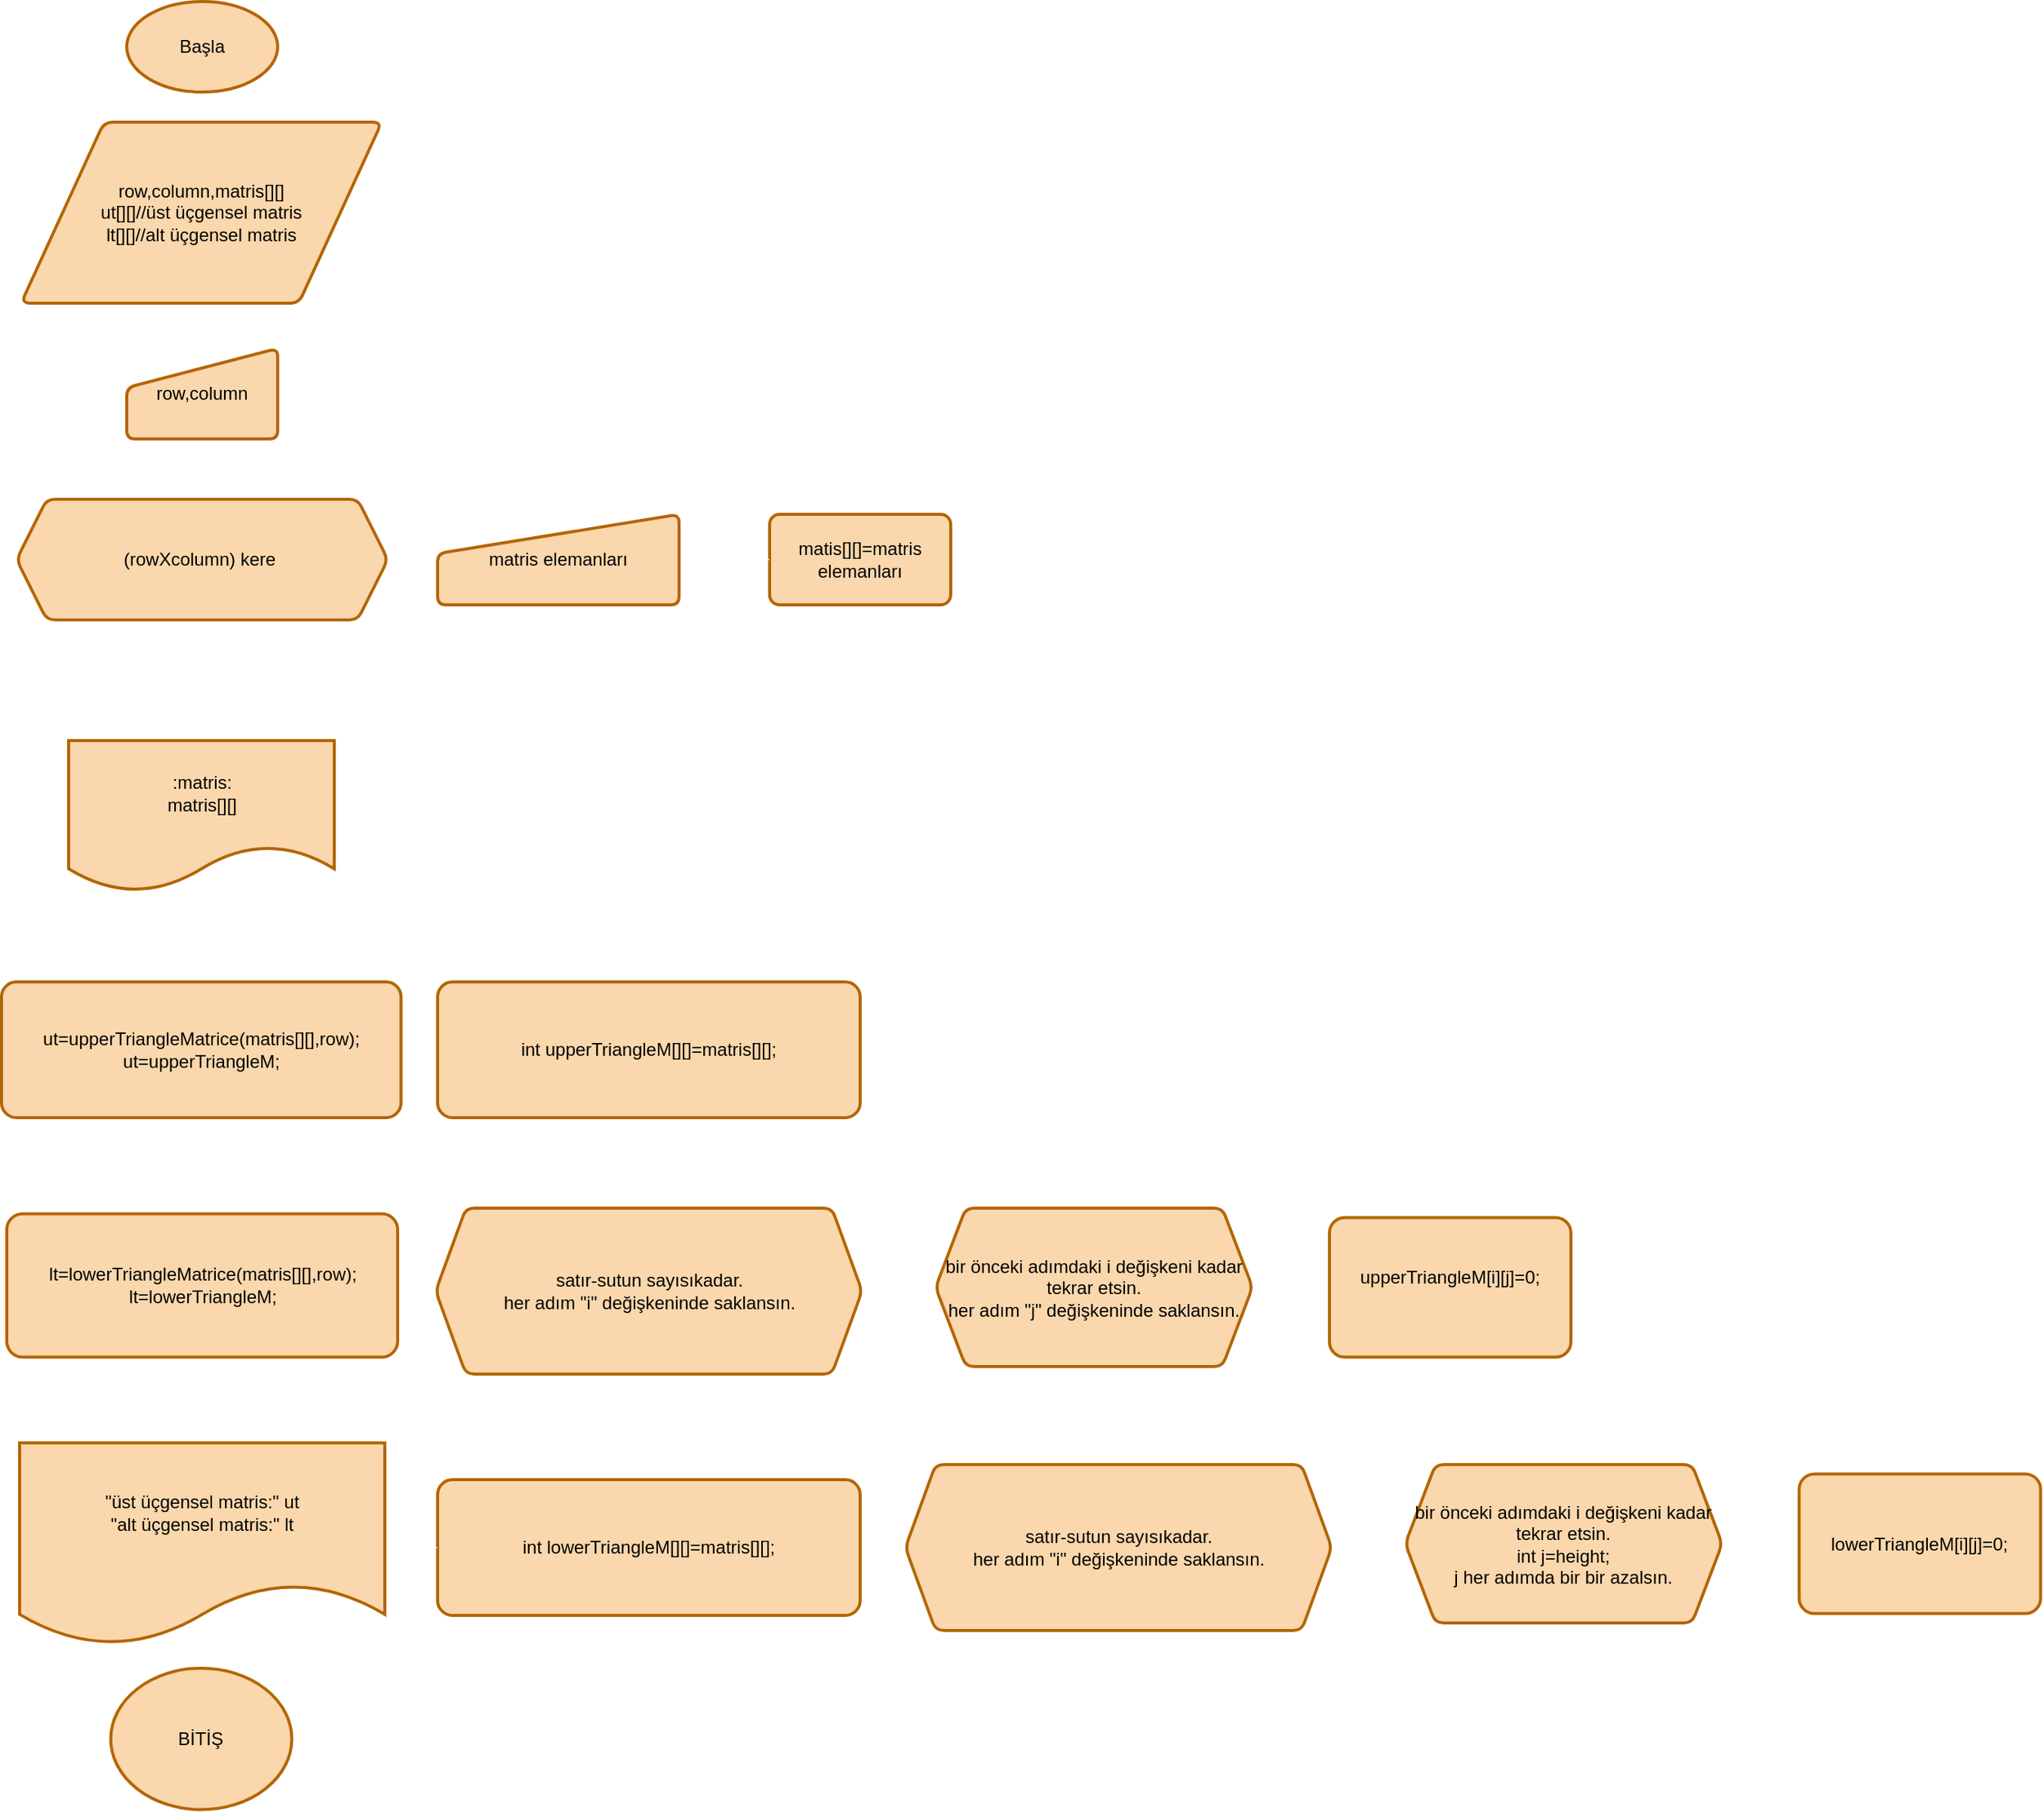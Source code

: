 <mxfile>
    <diagram id="DscPi766d_rPHWtpdvJq" name="Page-1">
        <mxGraphModel dx="440" dy="1436" grid="1" gridSize="10" guides="1" tooltips="1" connect="1" arrows="1" fold="1" page="1" pageScale="1" pageWidth="827" pageHeight="1169" math="0" shadow="0">
            <root>
                <mxCell id="0"/>
                <mxCell id="1" parent="0"/>
                <mxCell id="12" value="" style="edgeStyle=none;html=1;fontColor=#000000;strokeColor=#FFFFFF;" parent="1" source="2" target="11" edge="1">
                    <mxGeometry relative="1" as="geometry"/>
                </mxCell>
                <mxCell id="2" value="&lt;font color=&quot;#000000&quot;&gt;Başla&lt;/font&gt;" style="strokeWidth=2;html=1;shape=mxgraph.flowchart.start_1;whiteSpace=wrap;fillColor=#fad7ac;strokeColor=#b46504;" parent="1" vertex="1">
                    <mxGeometry x="364" y="-30" width="100" height="60" as="geometry"/>
                </mxCell>
                <mxCell id="8" value="" style="edgeStyle=none;html=1;fontColor=#000000;strokeColor=#FFFFFF;" parent="1" source="3" target="7" edge="1">
                    <mxGeometry relative="1" as="geometry"/>
                </mxCell>
                <mxCell id="3" value="&lt;font color=&quot;#000000&quot;&gt;row,column&lt;/font&gt;" style="html=1;strokeWidth=2;shape=manualInput;whiteSpace=wrap;rounded=1;size=26;arcSize=11;fillColor=#fad7ac;strokeColor=#b46504;" parent="1" vertex="1">
                    <mxGeometry x="364" y="200" width="100" height="60" as="geometry"/>
                </mxCell>
                <mxCell id="17" value="" style="edgeStyle=none;html=1;fontColor=#000000;strokeColor=#FFFFFF;" parent="1" source="5" edge="1">
                    <mxGeometry relative="1" as="geometry">
                        <mxPoint x="850" y="280" as="targetPoint"/>
                    </mxGeometry>
                </mxCell>
                <mxCell id="5" value="&lt;font color=&quot;#000000&quot;&gt;matis[][]=matris elemanları&lt;/font&gt;" style="whiteSpace=wrap;html=1;fillColor=#fad7ac;strokeColor=#b46504;strokeWidth=2;rounded=1;arcSize=11;" parent="1" vertex="1">
                    <mxGeometry x="790" y="310" width="120" height="60" as="geometry"/>
                </mxCell>
                <mxCell id="10" value="" style="edgeStyle=none;html=1;fontColor=#000000;strokeColor=#FFFFFF;" parent="1" source="7" target="9" edge="1">
                    <mxGeometry relative="1" as="geometry"/>
                </mxCell>
                <mxCell id="20" value="" style="edgeStyle=none;html=1;fontColor=#000000;strokeColor=#FFFFFF;" parent="1" source="7" target="19" edge="1">
                    <mxGeometry relative="1" as="geometry"/>
                </mxCell>
                <mxCell id="7" value="&lt;font color=&quot;#000000&quot;&gt;(rowXcolumn) kere&amp;nbsp;&lt;/font&gt;" style="shape=hexagon;perimeter=hexagonPerimeter2;whiteSpace=wrap;html=1;fixedSize=1;fillColor=#fad7ac;strokeColor=#b46504;strokeWidth=2;rounded=1;arcSize=11;" parent="1" vertex="1">
                    <mxGeometry x="291" y="300" width="246" height="80" as="geometry"/>
                </mxCell>
                <mxCell id="15" value="" style="edgeStyle=none;html=1;fontColor=#000000;strokeColor=#FFFFFF;" parent="1" source="9" target="5" edge="1">
                    <mxGeometry relative="1" as="geometry"/>
                </mxCell>
                <mxCell id="9" value="&lt;font color=&quot;#000000&quot;&gt;matris elemanları&lt;br&gt;&lt;/font&gt;" style="html=1;strokeWidth=2;shape=manualInput;whiteSpace=wrap;rounded=1;size=26;arcSize=11;labelBackgroundColor=none;fillColor=#fad7ac;strokeColor=#b46504;" parent="1" vertex="1">
                    <mxGeometry x="570" y="310" width="160" height="60" as="geometry"/>
                </mxCell>
                <mxCell id="13" value="" style="edgeStyle=none;html=1;fontColor=#000000;strokeColor=#FFFFFF;" parent="1" source="11" target="3" edge="1">
                    <mxGeometry relative="1" as="geometry"/>
                </mxCell>
                <mxCell id="11" value="&lt;font color=&quot;#000000&quot;&gt;row,column,matris[][]&lt;br&gt;ut[][]//üst üçgensel matris&lt;br&gt;lt[][]//alt üçgensel matris&lt;br&gt;&lt;/font&gt;" style="shape=parallelogram;html=1;strokeWidth=2;perimeter=parallelogramPerimeter;whiteSpace=wrap;rounded=1;arcSize=12;size=0.23;labelBackgroundColor=none;fillColor=#fad7ac;strokeColor=#b46504;" parent="1" vertex="1">
                    <mxGeometry x="294" y="50" width="239" height="120" as="geometry"/>
                </mxCell>
                <mxCell id="18" value="" style="edgeStyle=none;html=1;fontColor=#000000;strokeColor=#FFFFFF;" parent="1" edge="1">
                    <mxGeometry relative="1" as="geometry">
                        <mxPoint x="850" y="280" as="sourcePoint"/>
                        <mxPoint x="410" y="280" as="targetPoint"/>
                    </mxGeometry>
                </mxCell>
                <mxCell id="22" value="" style="edgeStyle=none;html=1;fontColor=#000000;strokeColor=#FFFFFF;" parent="1" source="19" target="21" edge="1">
                    <mxGeometry relative="1" as="geometry"/>
                </mxCell>
                <mxCell id="19" value="&lt;font color=&quot;#000000&quot;&gt;:matris:&lt;br&gt;matris[][]&lt;/font&gt;" style="shape=document;whiteSpace=wrap;html=1;boundedLbl=1;fillColor=#fad7ac;strokeColor=#b46504;strokeWidth=2;rounded=1;arcSize=11;" parent="1" vertex="1">
                    <mxGeometry x="325.5" y="460" width="176" height="100" as="geometry"/>
                </mxCell>
                <mxCell id="24" value="" style="edgeStyle=none;html=1;strokeColor=#FFFFFF;" edge="1" parent="1" source="21" target="23">
                    <mxGeometry relative="1" as="geometry"/>
                </mxCell>
                <mxCell id="38" value="" style="edgeStyle=none;html=1;fontColor=#000000;strokeColor=#FFFFFF;" edge="1" parent="1" source="21" target="37">
                    <mxGeometry relative="1" as="geometry"/>
                </mxCell>
                <mxCell id="21" value="&lt;font color=&quot;#000000&quot;&gt;ut=upperTriangleMatrice(matris[][],row);&lt;br&gt;&lt;/font&gt;&lt;span style=&quot;color: rgb(0 , 0 , 0)&quot;&gt;ut=upperTriangleM;&lt;/span&gt;&lt;font color=&quot;#000000&quot;&gt;&lt;br&gt;&lt;/font&gt;" style="whiteSpace=wrap;html=1;fillColor=#fad7ac;strokeColor=#b46504;strokeWidth=2;rounded=1;arcSize=11;" parent="1" vertex="1">
                    <mxGeometry x="281" y="620" width="264.75" height="90" as="geometry"/>
                </mxCell>
                <mxCell id="32" value="" style="edgeStyle=none;html=1;fontColor=#000000;strokeColor=#FFFFFF;" edge="1" parent="1" source="23" target="31">
                    <mxGeometry relative="1" as="geometry"/>
                </mxCell>
                <mxCell id="23" value="&lt;font color=&quot;#000000&quot;&gt;int upperTriangleM[][]=matris[][];&lt;/font&gt;" style="whiteSpace=wrap;html=1;fillColor=#fad7ac;strokeColor=#b46504;strokeWidth=2;rounded=1;arcSize=11;" vertex="1" parent="1">
                    <mxGeometry x="570" y="620" width="280" height="90" as="geometry"/>
                </mxCell>
                <mxCell id="34" value="" style="edgeStyle=none;html=1;fontColor=#000000;strokeColor=#FFFFFF;" edge="1" parent="1" source="31" target="33">
                    <mxGeometry relative="1" as="geometry"/>
                </mxCell>
                <mxCell id="31" value="&lt;font color=&quot;#000000&quot;&gt;satır-sutun sayısıkadar.&lt;br&gt;her adım &quot;i&quot; değişkeninde saklansın.&lt;br&gt;&lt;/font&gt;" style="shape=hexagon;perimeter=hexagonPerimeter2;whiteSpace=wrap;html=1;fixedSize=1;fillColor=#fad7ac;strokeColor=#b46504;strokeWidth=2;rounded=1;arcSize=11;" vertex="1" parent="1">
                    <mxGeometry x="568.75" y="770" width="282.5" height="110" as="geometry"/>
                </mxCell>
                <mxCell id="36" value="" style="edgeStyle=none;html=1;fontColor=#000000;strokeColor=#FFFFFF;" edge="1" parent="1" source="33" target="35">
                    <mxGeometry relative="1" as="geometry"/>
                </mxCell>
                <mxCell id="33" value="&lt;font color=&quot;#000000&quot;&gt;bir önceki adımdaki i değişkeni kadar tekrar etsin.&lt;br&gt;her adım &quot;j&quot; değişkeninde saklansın.&lt;br&gt;&lt;/font&gt;" style="shape=hexagon;perimeter=hexagonPerimeter2;whiteSpace=wrap;html=1;fixedSize=1;fillColor=#fad7ac;strokeColor=#b46504;strokeWidth=2;rounded=1;arcSize=11;" vertex="1" parent="1">
                    <mxGeometry x="900" y="770" width="210" height="105" as="geometry"/>
                </mxCell>
                <mxCell id="46" value="" style="edgeStyle=none;html=1;fontColor=#000000;strokeColor=#FFFFFF;" edge="1" parent="1" source="35">
                    <mxGeometry relative="1" as="geometry">
                        <mxPoint x="1241" y="740" as="targetPoint"/>
                    </mxGeometry>
                </mxCell>
                <mxCell id="57" value="" style="edgeStyle=none;html=1;fontColor=#000000;strokeColor=#FFFFFF;" edge="1" parent="1" source="35">
                    <mxGeometry relative="1" as="geometry">
                        <mxPoint x="1241" y="900" as="targetPoint"/>
                    </mxGeometry>
                </mxCell>
                <mxCell id="35" value="&lt;font color=&quot;#000000&quot;&gt;upperTriangleM[i][j]=0;&lt;br&gt;&lt;br&gt;&lt;/font&gt;" style="whiteSpace=wrap;html=1;fillColor=#fad7ac;strokeColor=#b46504;strokeWidth=2;rounded=1;arcSize=11;" vertex="1" parent="1">
                    <mxGeometry x="1161" y="776.25" width="160" height="92.5" as="geometry"/>
                </mxCell>
                <mxCell id="51" value="" style="edgeStyle=none;html=1;fontColor=#000000;exitX=1;exitY=0.5;exitDx=0;exitDy=0;strokeColor=#FFFFFF;" edge="1" parent="1" source="37">
                    <mxGeometry relative="1" as="geometry">
                        <mxPoint x="560" y="821" as="targetPoint"/>
                    </mxGeometry>
                </mxCell>
                <mxCell id="66" value="" style="edgeStyle=none;html=1;fontColor=#000000;strokeColor=#FFFFFF;" edge="1" parent="1" source="37" target="65">
                    <mxGeometry relative="1" as="geometry"/>
                </mxCell>
                <mxCell id="37" value="&lt;font color=&quot;#000000&quot;&gt;lt=lowerTriangleMatrice(matris[][],row);&lt;br&gt;lt=lowerTriangleM;&lt;br&gt;&lt;/font&gt;" style="whiteSpace=wrap;html=1;fillColor=#fad7ac;strokeColor=#b46504;strokeWidth=2;rounded=1;arcSize=11;" vertex="1" parent="1">
                    <mxGeometry x="284.5" y="773.75" width="259" height="95" as="geometry"/>
                </mxCell>
                <mxCell id="39" value="" style="edgeStyle=none;html=1;fontColor=#000000;strokeColor=#FFFFFF;" edge="1" source="40" target="42" parent="1">
                    <mxGeometry relative="1" as="geometry"/>
                </mxCell>
                <mxCell id="40" value="&lt;font color=&quot;#000000&quot;&gt;satır-sutun sayısıkadar.&lt;br&gt;her adım &quot;i&quot; değişkeninde saklansın.&lt;br&gt;&lt;/font&gt;" style="shape=hexagon;perimeter=hexagonPerimeter2;whiteSpace=wrap;html=1;fixedSize=1;fillColor=#fad7ac;strokeColor=#b46504;strokeWidth=2;rounded=1;arcSize=11;" vertex="1" parent="1">
                    <mxGeometry x="880" y="940" width="282.5" height="110" as="geometry"/>
                </mxCell>
                <mxCell id="41" value="" style="edgeStyle=none;html=1;fontColor=#000000;strokeColor=#FFFFFF;" edge="1" source="42" target="43" parent="1">
                    <mxGeometry relative="1" as="geometry"/>
                </mxCell>
                <mxCell id="42" value="&lt;font color=&quot;#000000&quot;&gt;bir önceki adımdaki i değişkeni kadar tekrar etsin.&lt;br&gt;int j=height;&lt;br&gt;j her adımda bir bir azalsın.&lt;br&gt;&lt;/font&gt;" style="shape=hexagon;perimeter=hexagonPerimeter2;whiteSpace=wrap;html=1;fixedSize=1;fillColor=#fad7ac;strokeColor=#b46504;strokeWidth=2;rounded=1;arcSize=11;" vertex="1" parent="1">
                    <mxGeometry x="1211.25" y="940" width="210" height="105" as="geometry"/>
                </mxCell>
                <mxCell id="55" value="" style="edgeStyle=none;html=1;fontColor=#000000;strokeColor=#FFFFFF;" edge="1" parent="1" source="43">
                    <mxGeometry relative="1" as="geometry">
                        <mxPoint x="1552" y="920" as="targetPoint"/>
                    </mxGeometry>
                </mxCell>
                <mxCell id="62" value="" style="edgeStyle=none;html=1;fontColor=#000000;strokeColor=#FFFFFF;" edge="1" parent="1" source="43">
                    <mxGeometry relative="1" as="geometry">
                        <mxPoint x="1552" y="1080" as="targetPoint"/>
                    </mxGeometry>
                </mxCell>
                <mxCell id="43" value="&lt;font color=&quot;#000000&quot;&gt;lowerTriangleM[i][j]=0;&lt;/font&gt;" style="whiteSpace=wrap;html=1;fillColor=#fad7ac;strokeColor=#b46504;strokeWidth=2;rounded=1;arcSize=11;" vertex="1" parent="1">
                    <mxGeometry x="1472.25" y="946.25" width="160" height="92.5" as="geometry"/>
                </mxCell>
                <mxCell id="47" value="" style="edgeStyle=none;html=1;fontColor=#000000;strokeColor=#FFFFFF;" edge="1" parent="1">
                    <mxGeometry relative="1" as="geometry">
                        <mxPoint x="1240" y="740" as="sourcePoint"/>
                        <mxPoint x="710" y="740" as="targetPoint"/>
                    </mxGeometry>
                </mxCell>
                <mxCell id="49" value="" style="edgeStyle=none;html=1;fontColor=#000000;strokeColor=#FFFFFF;" edge="1" parent="1" source="48" target="40">
                    <mxGeometry relative="1" as="geometry"/>
                </mxCell>
                <mxCell id="48" value="&lt;font color=&quot;#000000&quot;&gt;int lowerTriangleM[][]=matris[][];&lt;/font&gt;" style="whiteSpace=wrap;html=1;fillColor=#fad7ac;strokeColor=#b46504;strokeWidth=2;rounded=1;arcSize=11;" vertex="1" parent="1">
                    <mxGeometry x="570" y="950" width="280" height="90" as="geometry"/>
                </mxCell>
                <mxCell id="52" value="" style="edgeStyle=none;html=1;fontColor=#000000;strokeColor=#FFFFFF;" edge="1" parent="1">
                    <mxGeometry relative="1" as="geometry">
                        <mxPoint x="554" y="820" as="sourcePoint"/>
                        <mxPoint x="554" y="1000" as="targetPoint"/>
                    </mxGeometry>
                </mxCell>
                <mxCell id="53" value="" style="edgeStyle=none;html=1;fontColor=#000000;entryX=0;entryY=0.5;entryDx=0;entryDy=0;strokeColor=#FFFFFF;" edge="1" parent="1" target="48">
                    <mxGeometry relative="1" as="geometry">
                        <mxPoint x="554" y="995" as="sourcePoint"/>
                        <mxPoint x="570" y="831" as="targetPoint"/>
                    </mxGeometry>
                </mxCell>
                <mxCell id="56" value="" style="edgeStyle=none;html=1;fontColor=#000000;strokeColor=#FFFFFF;" edge="1" parent="1">
                    <mxGeometry relative="1" as="geometry">
                        <mxPoint x="1552" y="920" as="sourcePoint"/>
                        <mxPoint x="870" y="920" as="targetPoint"/>
                    </mxGeometry>
                </mxCell>
                <mxCell id="58" value="" style="edgeStyle=none;html=1;fontColor=#000000;strokeColor=#FFFFFF;" edge="1" parent="1">
                    <mxGeometry relative="1" as="geometry">
                        <mxPoint x="1241" y="900" as="sourcePoint"/>
                        <mxPoint x="871" y="900" as="targetPoint"/>
                    </mxGeometry>
                </mxCell>
                <mxCell id="59" value="" style="edgeStyle=none;html=1;fontColor=#000000;strokeColor=#FFFFFF;" edge="1" parent="1">
                    <mxGeometry relative="1" as="geometry">
                        <mxPoint x="870" y="900" as="sourcePoint"/>
                        <mxPoint x="870" y="830" as="targetPoint"/>
                    </mxGeometry>
                </mxCell>
                <mxCell id="60" value="" style="edgeStyle=none;html=1;fontColor=#000000;strokeColor=#FFFFFF;" edge="1" parent="1">
                    <mxGeometry relative="1" as="geometry">
                        <mxPoint x="870" y="920" as="sourcePoint"/>
                        <mxPoint x="870" y="990" as="targetPoint"/>
                    </mxGeometry>
                </mxCell>
                <mxCell id="63" value="" style="edgeStyle=none;html=1;fontColor=#000000;strokeColor=#FFFFFF;" edge="1" parent="1">
                    <mxGeometry relative="1" as="geometry">
                        <mxPoint x="1550" y="1080" as="sourcePoint"/>
                        <mxPoint x="1180" y="1080" as="targetPoint"/>
                    </mxGeometry>
                </mxCell>
                <mxCell id="64" value="" style="edgeStyle=none;html=1;fontColor=#000000;strokeColor=#FFFFFF;" edge="1" parent="1">
                    <mxGeometry relative="1" as="geometry">
                        <mxPoint x="1180" y="1080" as="sourcePoint"/>
                        <mxPoint x="1180" y="1000" as="targetPoint"/>
                    </mxGeometry>
                </mxCell>
                <mxCell id="68" value="" style="edgeStyle=none;html=1;fontColor=#000000;strokeColor=#FFFFFF;" edge="1" parent="1" source="65" target="67">
                    <mxGeometry relative="1" as="geometry"/>
                </mxCell>
                <mxCell id="65" value="&lt;font color=&quot;#000000&quot;&gt;&quot;üst üçgensel matris:&quot; ut&lt;br&gt;&quot;alt üçgensel matris:&quot; lt&lt;/font&gt;" style="shape=document;whiteSpace=wrap;html=1;boundedLbl=1;fillColor=#fad7ac;strokeColor=#b46504;strokeWidth=2;rounded=1;arcSize=11;" vertex="1" parent="1">
                    <mxGeometry x="293" y="925.62" width="242" height="133.75" as="geometry"/>
                </mxCell>
                <mxCell id="67" value="&lt;font color=&quot;#000000&quot;&gt;BİTİŞ&lt;/font&gt;" style="ellipse;whiteSpace=wrap;html=1;fillColor=#fad7ac;strokeColor=#b46504;strokeWidth=2;rounded=1;arcSize=11;" vertex="1" parent="1">
                    <mxGeometry x="353.38" y="1075" width="120" height="93.76" as="geometry"/>
                </mxCell>
            </root>
        </mxGraphModel>
    </diagram>
</mxfile>